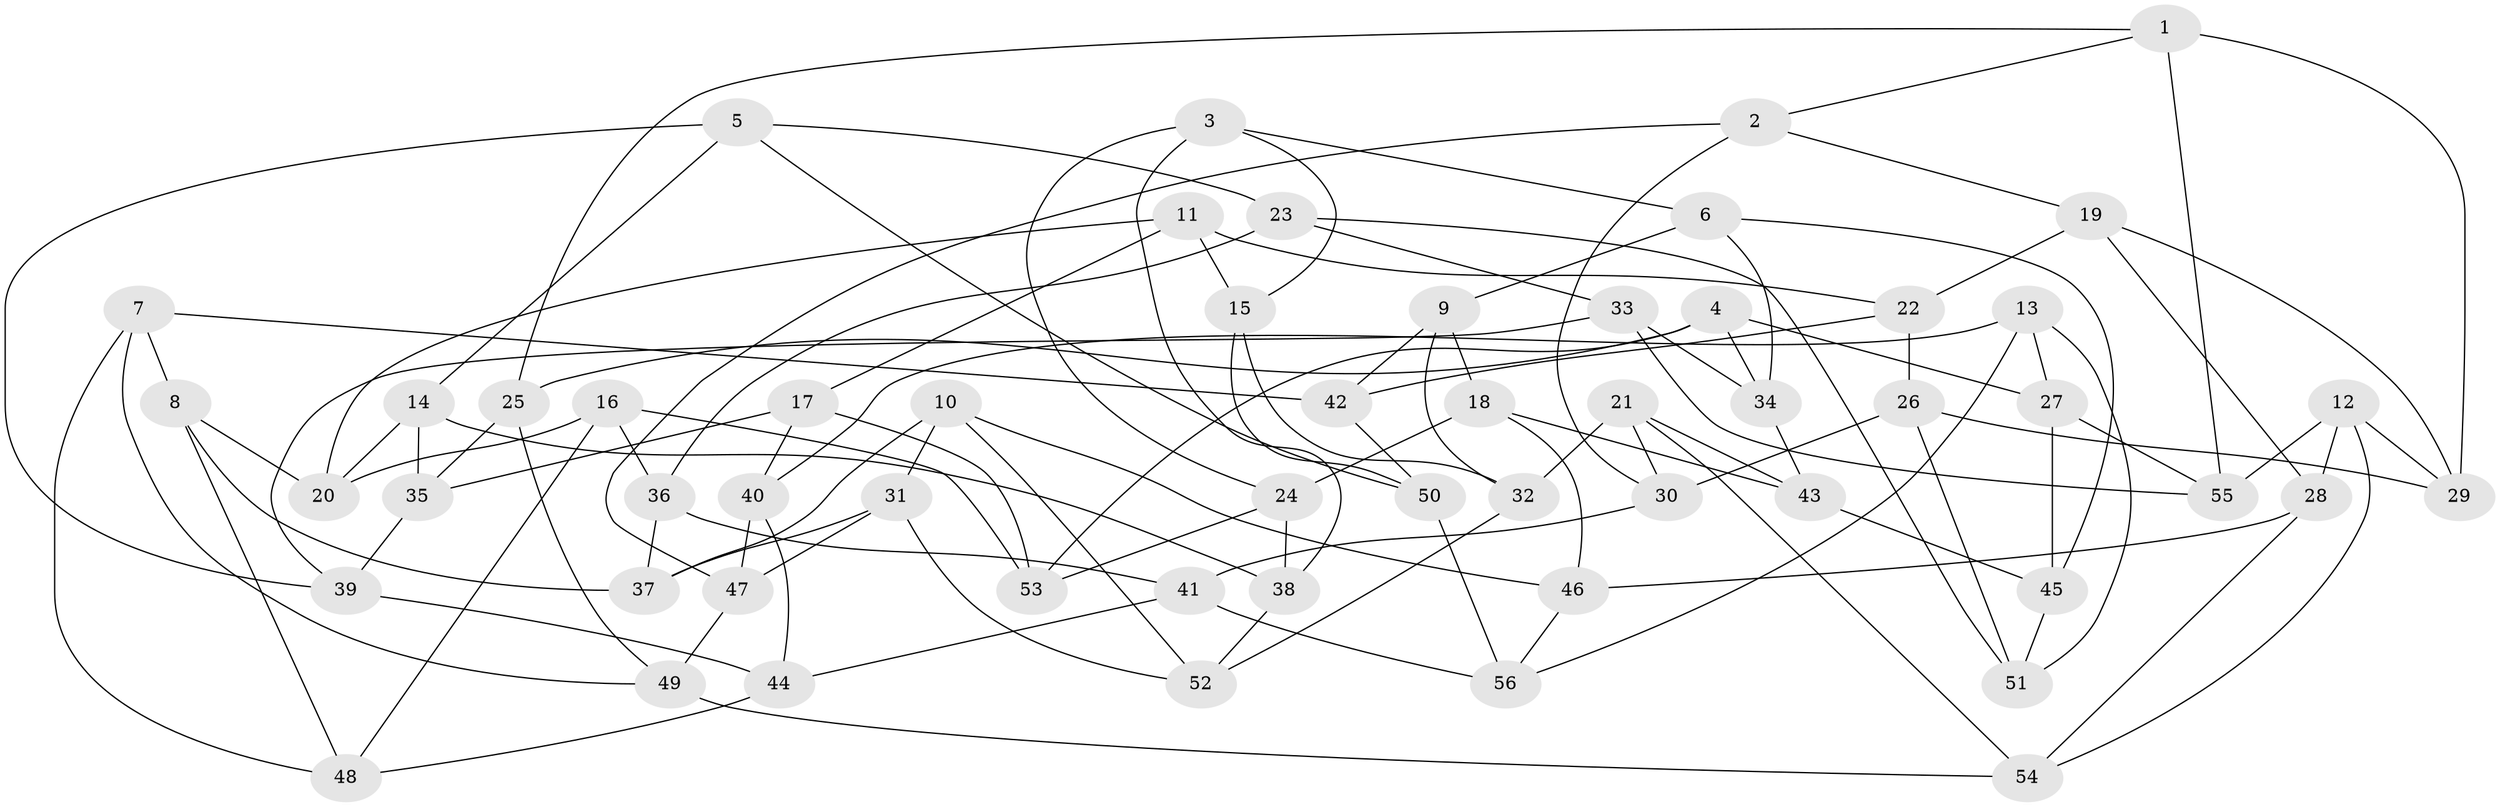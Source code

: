 // coarse degree distribution, {3: 0.1875, 2: 0.125, 4: 0.3125, 5: 0.0625, 6: 0.25, 8: 0.0625}
// Generated by graph-tools (version 1.1) at 2025/03/03/04/25 22:03:58]
// undirected, 56 vertices, 112 edges
graph export_dot {
graph [start="1"]
  node [color=gray90,style=filled];
  1;
  2;
  3;
  4;
  5;
  6;
  7;
  8;
  9;
  10;
  11;
  12;
  13;
  14;
  15;
  16;
  17;
  18;
  19;
  20;
  21;
  22;
  23;
  24;
  25;
  26;
  27;
  28;
  29;
  30;
  31;
  32;
  33;
  34;
  35;
  36;
  37;
  38;
  39;
  40;
  41;
  42;
  43;
  44;
  45;
  46;
  47;
  48;
  49;
  50;
  51;
  52;
  53;
  54;
  55;
  56;
  1 -- 55;
  1 -- 29;
  1 -- 25;
  1 -- 2;
  2 -- 30;
  2 -- 19;
  2 -- 47;
  3 -- 38;
  3 -- 15;
  3 -- 24;
  3 -- 6;
  4 -- 53;
  4 -- 34;
  4 -- 25;
  4 -- 27;
  5 -- 39;
  5 -- 14;
  5 -- 23;
  5 -- 50;
  6 -- 45;
  6 -- 34;
  6 -- 9;
  7 -- 48;
  7 -- 8;
  7 -- 42;
  7 -- 49;
  8 -- 37;
  8 -- 20;
  8 -- 48;
  9 -- 32;
  9 -- 18;
  9 -- 42;
  10 -- 46;
  10 -- 31;
  10 -- 52;
  10 -- 37;
  11 -- 22;
  11 -- 17;
  11 -- 20;
  11 -- 15;
  12 -- 54;
  12 -- 29;
  12 -- 55;
  12 -- 28;
  13 -- 56;
  13 -- 27;
  13 -- 51;
  13 -- 40;
  14 -- 35;
  14 -- 38;
  14 -- 20;
  15 -- 50;
  15 -- 32;
  16 -- 20;
  16 -- 53;
  16 -- 36;
  16 -- 48;
  17 -- 53;
  17 -- 40;
  17 -- 35;
  18 -- 46;
  18 -- 24;
  18 -- 43;
  19 -- 22;
  19 -- 28;
  19 -- 29;
  21 -- 32;
  21 -- 43;
  21 -- 54;
  21 -- 30;
  22 -- 26;
  22 -- 42;
  23 -- 51;
  23 -- 36;
  23 -- 33;
  24 -- 38;
  24 -- 53;
  25 -- 49;
  25 -- 35;
  26 -- 29;
  26 -- 51;
  26 -- 30;
  27 -- 45;
  27 -- 55;
  28 -- 46;
  28 -- 54;
  30 -- 41;
  31 -- 47;
  31 -- 52;
  31 -- 37;
  32 -- 52;
  33 -- 39;
  33 -- 55;
  33 -- 34;
  34 -- 43;
  35 -- 39;
  36 -- 37;
  36 -- 41;
  38 -- 52;
  39 -- 44;
  40 -- 44;
  40 -- 47;
  41 -- 44;
  41 -- 56;
  42 -- 50;
  43 -- 45;
  44 -- 48;
  45 -- 51;
  46 -- 56;
  47 -- 49;
  49 -- 54;
  50 -- 56;
}
